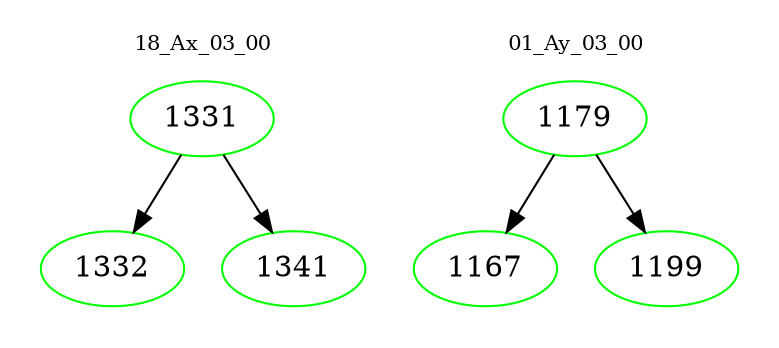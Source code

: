 digraph{
subgraph cluster_0 {
color = white
label = "18_Ax_03_00";
fontsize=10;
T0_1331 [label="1331", color="green"]
T0_1331 -> T0_1332 [color="black"]
T0_1332 [label="1332", color="green"]
T0_1331 -> T0_1341 [color="black"]
T0_1341 [label="1341", color="green"]
}
subgraph cluster_1 {
color = white
label = "01_Ay_03_00";
fontsize=10;
T1_1179 [label="1179", color="green"]
T1_1179 -> T1_1167 [color="black"]
T1_1167 [label="1167", color="green"]
T1_1179 -> T1_1199 [color="black"]
T1_1199 [label="1199", color="green"]
}
}
